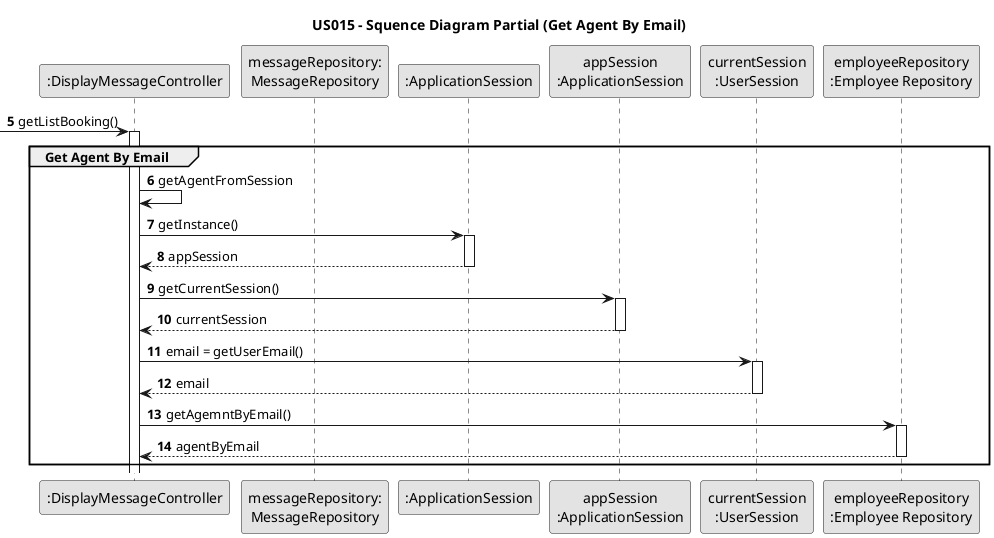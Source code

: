 @startuml
'https://plantuml.com/sequence-diagram
skinparam monochrome true
skinparam packageStyle rectangle
skinparam shadowing false

 participant ":DisplayMessageController" as CTRL
 participant "messageRepository:\nMessageRepository" as MessageRepository
 participant ":ApplicationSession" as app
 participant "appSession\n:ApplicationSession" as APP
 participant "currentSession\n:UserSession" as User
 participant "employeeRepository\n:Employee Repository" as Employee


title US015 - Squence Diagram Partial (Get Agent By Email)

autonumber 5

    -> CTRL : getListBooking()
              activate CTRL

              group Get Agent By Email

CTRL -> CTRL : getAgentFromSession

              CTRL -> app : getInstance()
              activate app

             app --> CTRL : appSession
             deactivate app

             CTRL -> APP : getCurrentSession()
             activate APP

             APP --> CTRL : currentSession
             deactivate APP

             CTRL -> User : email = getUserEmail()
             activate User

             User --> CTRL : email
             deactivate User

             CTRL -> Employee : getAgemntByEmail()
             activate Employee

             Employee --> CTRL : agentByEmail
             deactivate Employee

             end
@enduml